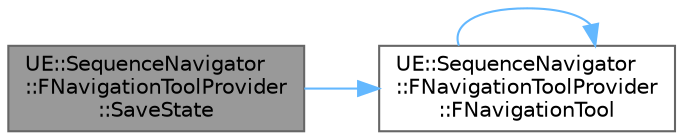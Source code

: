 digraph "UE::SequenceNavigator::FNavigationToolProvider::SaveState"
{
 // INTERACTIVE_SVG=YES
 // LATEX_PDF_SIZE
  bgcolor="transparent";
  edge [fontname=Helvetica,fontsize=10,labelfontname=Helvetica,labelfontsize=10];
  node [fontname=Helvetica,fontsize=10,shape=box,height=0.2,width=0.4];
  rankdir="LR";
  Node1 [id="Node000001",label="UE::SequenceNavigator\l::FNavigationToolProvider\l::SaveState",height=0.2,width=0.4,color="gray40", fillcolor="grey60", style="filled", fontcolor="black",tooltip=" "];
  Node1 -> Node2 [id="edge1_Node000001_Node000002",color="steelblue1",style="solid",tooltip=" "];
  Node2 [id="Node000002",label="UE::SequenceNavigator\l::FNavigationToolProvider\l::FNavigationTool",height=0.2,width=0.4,color="grey40", fillcolor="white", style="filled",URL="$d7/d95/classUE_1_1SequenceNavigator_1_1FNavigationToolProvider.html#af8ccd8f15d0161fc2cfe89d2225be777",tooltip=" "];
  Node2 -> Node2 [id="edge2_Node000002_Node000002",color="steelblue1",style="solid",tooltip=" "];
}
